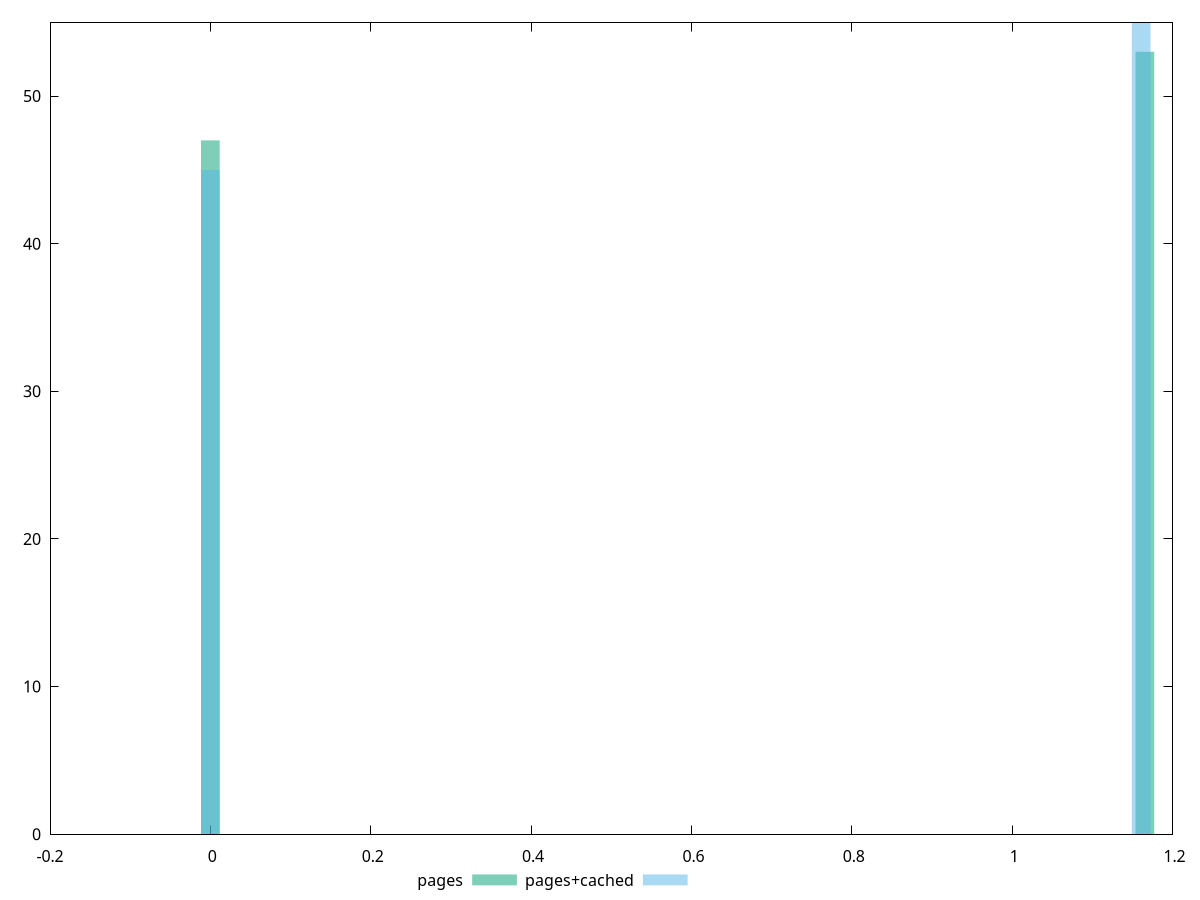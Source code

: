 $_empty <<EOF
EOF
$_pages <<EOF
0 47
1.165561694901416 53
EOF
$_pagesCached <<EOF
0 45
1.1609272364087166 55
EOF
set key outside below
set terminal pngcairo
set output "report_00005_2020-11-02T22-26-11.212Z/third-party-summary/third-party-summary_empty_pages_pages+cached+hist.png"
set boxwidth 0.02331123389802832
set style fill transparent solid 0.5 noborder
set yrange [0:55]
plot $_empty title "empty" with boxes ,$_pages title "pages" with boxes ,$_pagesCached title "pages+cached" with boxes ,